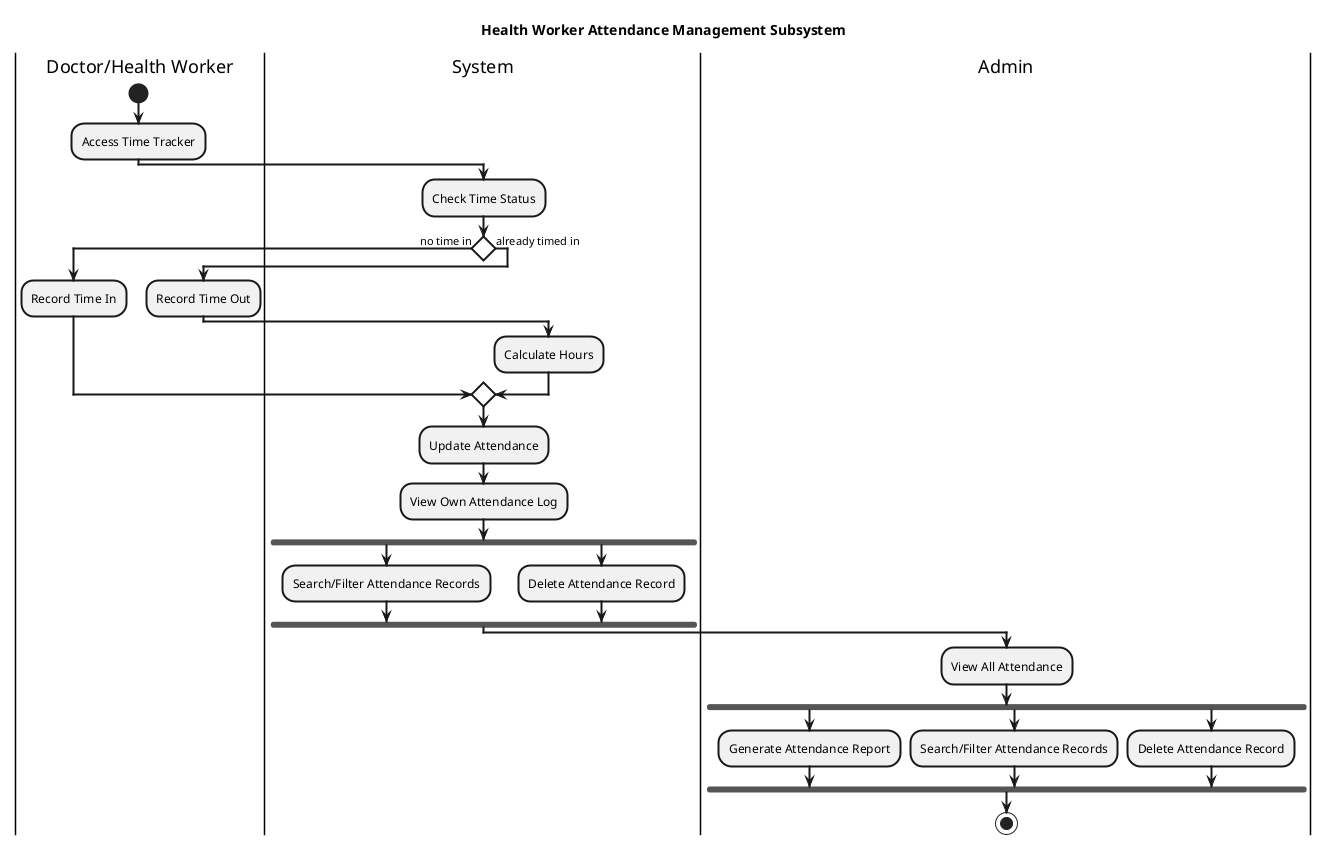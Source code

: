 @startuml
skinparam defaultTextAlignment center
skinparam ArrowThickness 2
skinparam ActivityBorderThickness 2
skinparam ActivityDiamondBackgroundColor white
skinparam ActivityDiamondBorderThickness 2

title Health Worker Attendance Management Subsystem

|Doctor/Health Worker|
start
:Access Time Tracker;

|System|
:Check Time Status;

if () then (no time in)
  |Doctor/Health Worker|
  :Record Time In;
else (already timed in)
  |Doctor/Health Worker|
  :Record Time Out;
  
  |System|
  :Calculate Hours;
endif

:Update Attendance;
:View Own Attendance Log;

|System|
fork
  :Search/Filter Attendance Records;
fork again
  :Delete Attendance Record;
end fork

|Admin|
:View All Attendance;

fork
  :Generate Attendance Report;
fork again
  :Search/Filter Attendance Records;
fork again
  :Delete Attendance Record;
end fork

stop

@enduml 